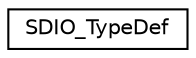 digraph "Graphical Class Hierarchy"
{
 // LATEX_PDF_SIZE
  edge [fontname="Helvetica",fontsize="10",labelfontname="Helvetica",labelfontsize="10"];
  node [fontname="Helvetica",fontsize="10",shape=record];
  rankdir="LR";
  Node0 [label="SDIO_TypeDef",height=0.2,width=0.4,color="black", fillcolor="white", style="filled",URL="$struct_s_d_i_o___type_def.html",tooltip="SD host Interface."];
}
